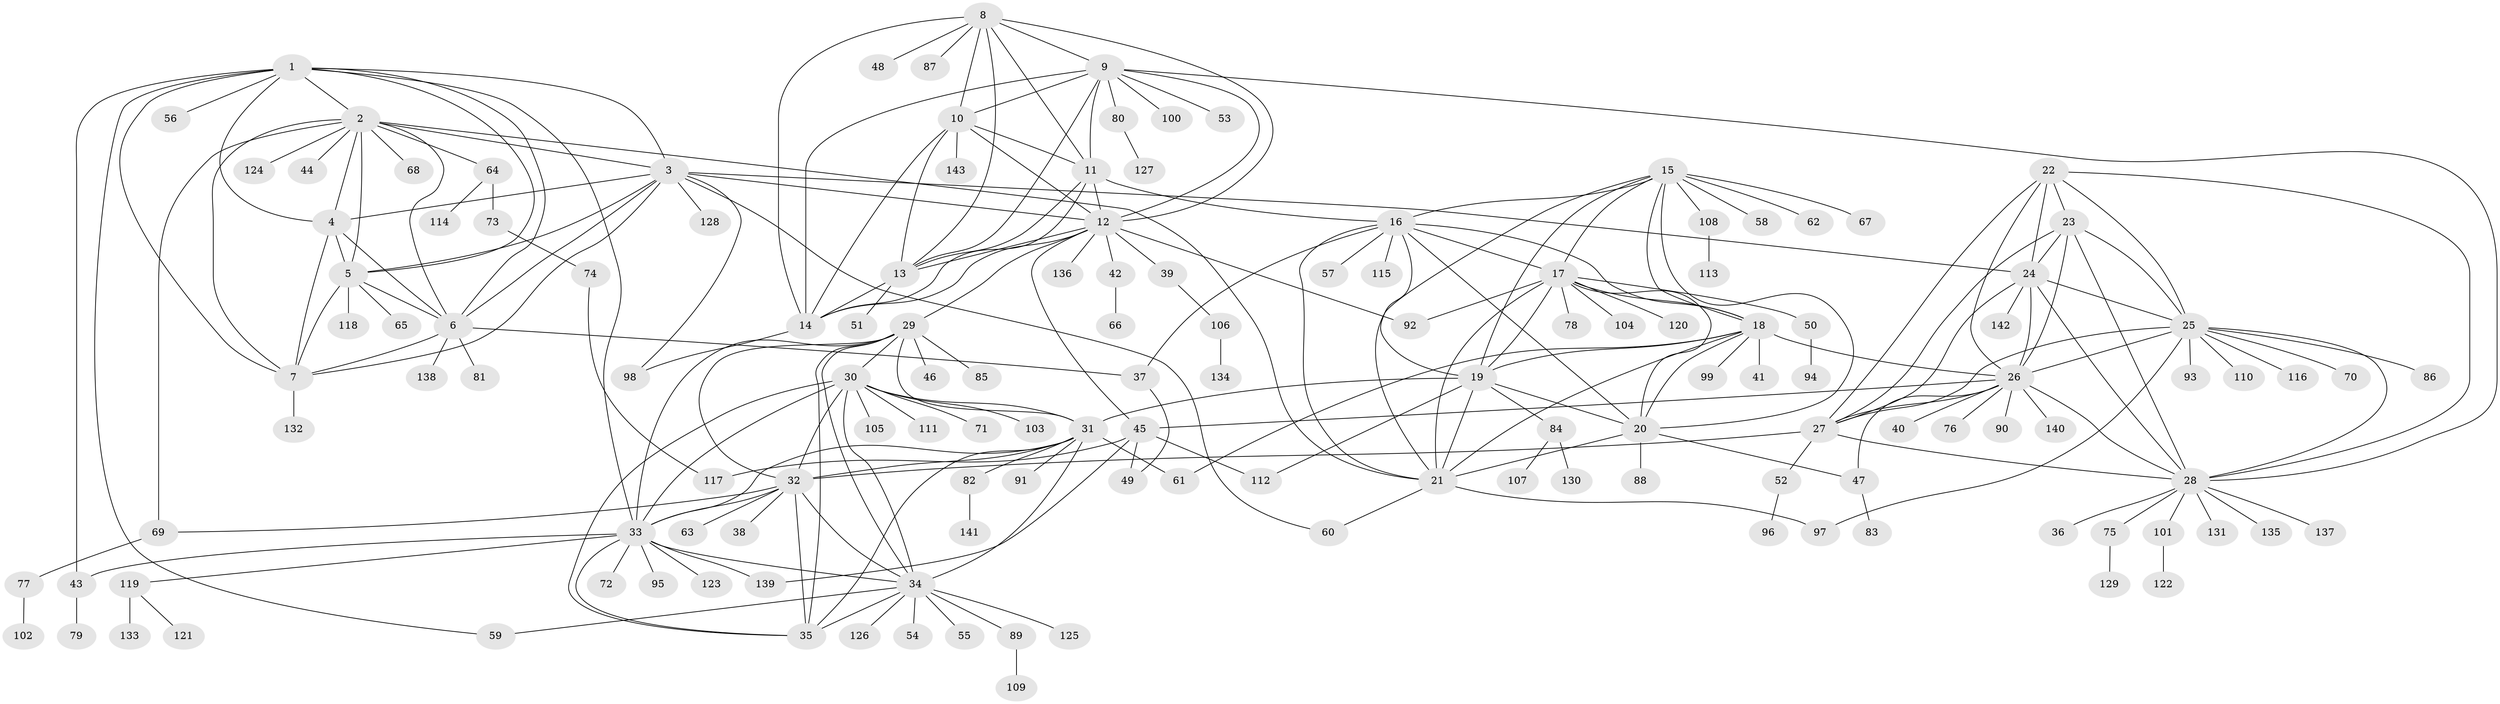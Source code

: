 // Generated by graph-tools (version 1.1) at 2025/50/03/09/25 03:50:32]
// undirected, 143 vertices, 238 edges
graph export_dot {
graph [start="1"]
  node [color=gray90,style=filled];
  1;
  2;
  3;
  4;
  5;
  6;
  7;
  8;
  9;
  10;
  11;
  12;
  13;
  14;
  15;
  16;
  17;
  18;
  19;
  20;
  21;
  22;
  23;
  24;
  25;
  26;
  27;
  28;
  29;
  30;
  31;
  32;
  33;
  34;
  35;
  36;
  37;
  38;
  39;
  40;
  41;
  42;
  43;
  44;
  45;
  46;
  47;
  48;
  49;
  50;
  51;
  52;
  53;
  54;
  55;
  56;
  57;
  58;
  59;
  60;
  61;
  62;
  63;
  64;
  65;
  66;
  67;
  68;
  69;
  70;
  71;
  72;
  73;
  74;
  75;
  76;
  77;
  78;
  79;
  80;
  81;
  82;
  83;
  84;
  85;
  86;
  87;
  88;
  89;
  90;
  91;
  92;
  93;
  94;
  95;
  96;
  97;
  98;
  99;
  100;
  101;
  102;
  103;
  104;
  105;
  106;
  107;
  108;
  109;
  110;
  111;
  112;
  113;
  114;
  115;
  116;
  117;
  118;
  119;
  120;
  121;
  122;
  123;
  124;
  125;
  126;
  127;
  128;
  129;
  130;
  131;
  132;
  133;
  134;
  135;
  136;
  137;
  138;
  139;
  140;
  141;
  142;
  143;
  1 -- 2;
  1 -- 3;
  1 -- 4;
  1 -- 5;
  1 -- 6;
  1 -- 7;
  1 -- 33;
  1 -- 43;
  1 -- 56;
  1 -- 59;
  2 -- 3;
  2 -- 4;
  2 -- 5;
  2 -- 6;
  2 -- 7;
  2 -- 21;
  2 -- 44;
  2 -- 64;
  2 -- 68;
  2 -- 69;
  2 -- 124;
  3 -- 4;
  3 -- 5;
  3 -- 6;
  3 -- 7;
  3 -- 12;
  3 -- 24;
  3 -- 60;
  3 -- 98;
  3 -- 128;
  4 -- 5;
  4 -- 6;
  4 -- 7;
  5 -- 6;
  5 -- 7;
  5 -- 65;
  5 -- 118;
  6 -- 7;
  6 -- 37;
  6 -- 81;
  6 -- 138;
  7 -- 132;
  8 -- 9;
  8 -- 10;
  8 -- 11;
  8 -- 12;
  8 -- 13;
  8 -- 14;
  8 -- 48;
  8 -- 87;
  9 -- 10;
  9 -- 11;
  9 -- 12;
  9 -- 13;
  9 -- 14;
  9 -- 28;
  9 -- 53;
  9 -- 80;
  9 -- 100;
  10 -- 11;
  10 -- 12;
  10 -- 13;
  10 -- 14;
  10 -- 143;
  11 -- 12;
  11 -- 13;
  11 -- 14;
  11 -- 16;
  12 -- 13;
  12 -- 14;
  12 -- 29;
  12 -- 39;
  12 -- 42;
  12 -- 45;
  12 -- 92;
  12 -- 136;
  13 -- 14;
  13 -- 51;
  14 -- 98;
  15 -- 16;
  15 -- 17;
  15 -- 18;
  15 -- 19;
  15 -- 20;
  15 -- 21;
  15 -- 58;
  15 -- 62;
  15 -- 67;
  15 -- 108;
  16 -- 17;
  16 -- 18;
  16 -- 19;
  16 -- 20;
  16 -- 21;
  16 -- 37;
  16 -- 57;
  16 -- 115;
  17 -- 18;
  17 -- 19;
  17 -- 20;
  17 -- 21;
  17 -- 50;
  17 -- 78;
  17 -- 92;
  17 -- 104;
  17 -- 120;
  18 -- 19;
  18 -- 20;
  18 -- 21;
  18 -- 26;
  18 -- 41;
  18 -- 61;
  18 -- 99;
  19 -- 20;
  19 -- 21;
  19 -- 31;
  19 -- 84;
  19 -- 112;
  20 -- 21;
  20 -- 47;
  20 -- 88;
  21 -- 60;
  21 -- 97;
  22 -- 23;
  22 -- 24;
  22 -- 25;
  22 -- 26;
  22 -- 27;
  22 -- 28;
  23 -- 24;
  23 -- 25;
  23 -- 26;
  23 -- 27;
  23 -- 28;
  24 -- 25;
  24 -- 26;
  24 -- 27;
  24 -- 28;
  24 -- 142;
  25 -- 26;
  25 -- 27;
  25 -- 28;
  25 -- 70;
  25 -- 86;
  25 -- 93;
  25 -- 97;
  25 -- 110;
  25 -- 116;
  26 -- 27;
  26 -- 28;
  26 -- 40;
  26 -- 45;
  26 -- 47;
  26 -- 76;
  26 -- 90;
  26 -- 140;
  27 -- 28;
  27 -- 32;
  27 -- 52;
  28 -- 36;
  28 -- 75;
  28 -- 101;
  28 -- 131;
  28 -- 135;
  28 -- 137;
  29 -- 30;
  29 -- 31;
  29 -- 32;
  29 -- 33;
  29 -- 34;
  29 -- 35;
  29 -- 46;
  29 -- 85;
  30 -- 31;
  30 -- 32;
  30 -- 33;
  30 -- 34;
  30 -- 35;
  30 -- 71;
  30 -- 103;
  30 -- 105;
  30 -- 111;
  31 -- 32;
  31 -- 33;
  31 -- 34;
  31 -- 35;
  31 -- 61;
  31 -- 82;
  31 -- 91;
  32 -- 33;
  32 -- 34;
  32 -- 35;
  32 -- 38;
  32 -- 63;
  32 -- 69;
  33 -- 34;
  33 -- 35;
  33 -- 43;
  33 -- 72;
  33 -- 95;
  33 -- 119;
  33 -- 123;
  33 -- 139;
  34 -- 35;
  34 -- 54;
  34 -- 55;
  34 -- 59;
  34 -- 89;
  34 -- 125;
  34 -- 126;
  37 -- 49;
  39 -- 106;
  42 -- 66;
  43 -- 79;
  45 -- 49;
  45 -- 112;
  45 -- 117;
  45 -- 139;
  47 -- 83;
  50 -- 94;
  52 -- 96;
  64 -- 73;
  64 -- 114;
  69 -- 77;
  73 -- 74;
  74 -- 117;
  75 -- 129;
  77 -- 102;
  80 -- 127;
  82 -- 141;
  84 -- 107;
  84 -- 130;
  89 -- 109;
  101 -- 122;
  106 -- 134;
  108 -- 113;
  119 -- 121;
  119 -- 133;
}
